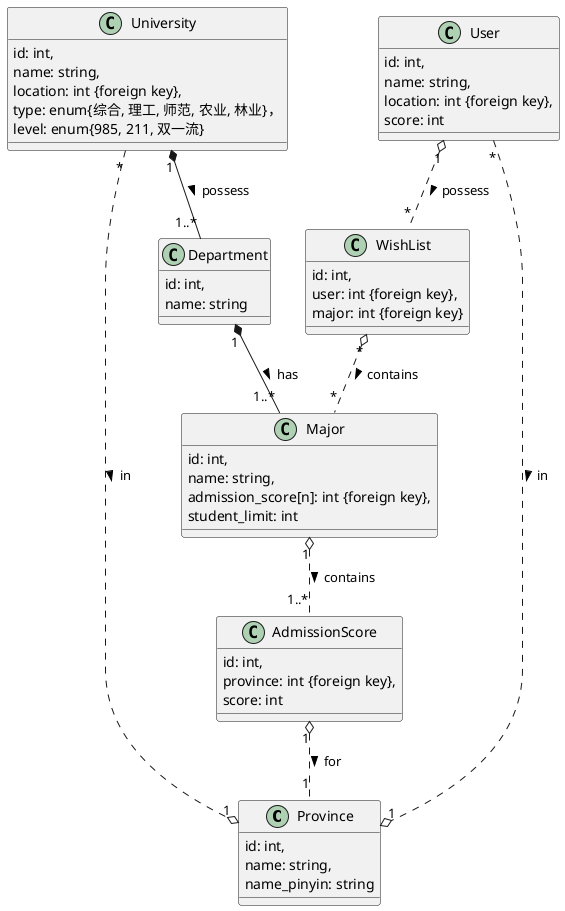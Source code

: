 @startuml gaokao

class Province {
    id: int,
    name: string,
    name_pinyin: string
}

class University{
    id: int,
    name: string,
    location: int {foreign key},
    type: enum{综合, 理工, 师范, 农业, 林业}，
    level: enum{985, 211, 双一流}
}

class Department{
    id: int,
    name: string
}

class Major{
    id: int,
    name: string,
    admission_score[n]: int {foreign key},
    student_limit: int
}

class AdmissionScore{
    id: int,
    province: int {foreign key},
    score: int
}

class User{
    id: int,
    name: string,
    location: int {foreign key},
    score: int
}

class WishList{
    id: int,
    user: int {foreign key},
    major: int {foreign key}
}



University "1" *-- "1..*" Department : possess >
Department "1" *-- "1..*" Major : has >
Major "1" o.. "1..*" AdmissionScore : contains >
AdmissionScore "1" o.. "1" Province : for >
University "*" ..o "1" Province : in >
User "*" ..o "1" Province : in >
User "1" o.. "*" WishList : possess >
WishList "*" o.. "*" Major : contains >

@enduml